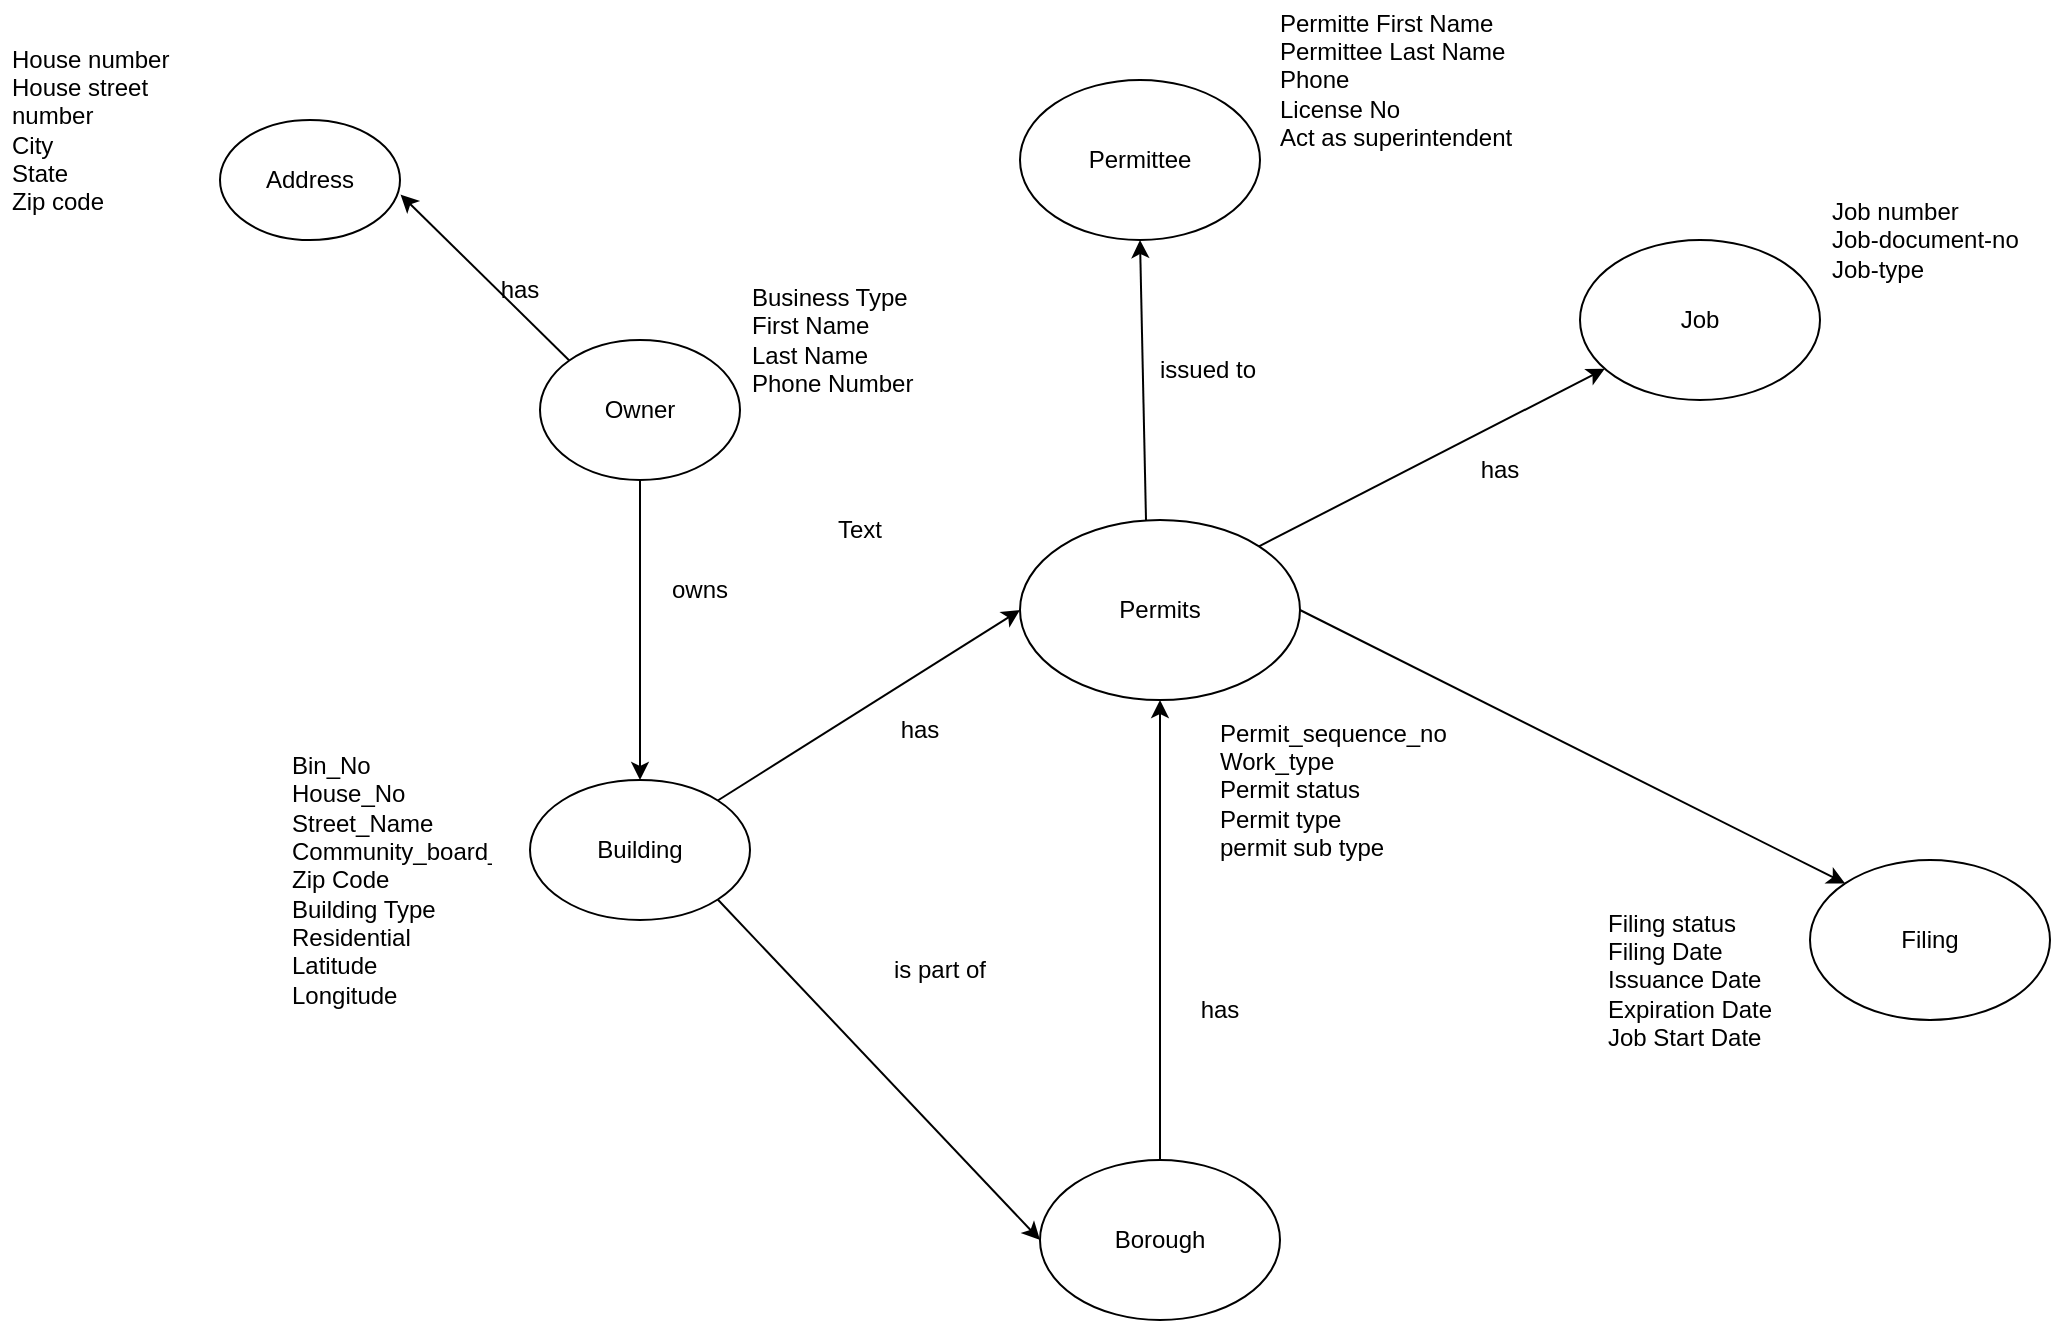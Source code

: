 <mxfile version="21.1.5" type="device">
  <diagram name="Page-1" id="hpIAEij3FD5Tpfyfsa0J">
    <mxGraphModel dx="2419" dy="1874" grid="1" gridSize="10" guides="1" tooltips="1" connect="1" arrows="1" fold="1" page="1" pageScale="1" pageWidth="827" pageHeight="1169" math="0" shadow="0">
      <root>
        <mxCell id="0" />
        <mxCell id="1" parent="0" />
        <mxCell id="AOb-L2UWlB8E0X8S6_ml-1" value="Permits" style="ellipse;whiteSpace=wrap;html=1;" vertex="1" parent="1">
          <mxGeometry x="320" y="210" width="140" height="90" as="geometry" />
        </mxCell>
        <mxCell id="AOb-L2UWlB8E0X8S6_ml-2" value="Building" style="ellipse;whiteSpace=wrap;html=1;" vertex="1" parent="1">
          <mxGeometry x="75" y="340" width="110" height="70" as="geometry" />
        </mxCell>
        <mxCell id="AOb-L2UWlB8E0X8S6_ml-3" value="Owner" style="ellipse;whiteSpace=wrap;html=1;" vertex="1" parent="1">
          <mxGeometry x="80" y="120" width="100" height="70" as="geometry" />
        </mxCell>
        <mxCell id="AOb-L2UWlB8E0X8S6_ml-4" value="Address" style="ellipse;whiteSpace=wrap;html=1;" vertex="1" parent="1">
          <mxGeometry x="-80" y="10" width="90" height="60" as="geometry" />
        </mxCell>
        <mxCell id="AOb-L2UWlB8E0X8S6_ml-5" value="Borough" style="ellipse;whiteSpace=wrap;html=1;" vertex="1" parent="1">
          <mxGeometry x="330" y="530" width="120" height="80" as="geometry" />
        </mxCell>
        <mxCell id="AOb-L2UWlB8E0X8S6_ml-6" value="Filing" style="ellipse;whiteSpace=wrap;html=1;" vertex="1" parent="1">
          <mxGeometry x="715" y="380" width="120" height="80" as="geometry" />
        </mxCell>
        <mxCell id="AOb-L2UWlB8E0X8S6_ml-7" value="Permittee" style="ellipse;whiteSpace=wrap;html=1;" vertex="1" parent="1">
          <mxGeometry x="320" y="-10" width="120" height="80" as="geometry" />
        </mxCell>
        <mxCell id="AOb-L2UWlB8E0X8S6_ml-9" value="" style="endArrow=classic;html=1;rounded=0;entryX=0.5;entryY=1;entryDx=0;entryDy=0;exitX=0.45;exitY=0;exitDx=0;exitDy=0;exitPerimeter=0;" edge="1" parent="1" source="AOb-L2UWlB8E0X8S6_ml-1" target="AOb-L2UWlB8E0X8S6_ml-7">
          <mxGeometry width="50" height="50" relative="1" as="geometry">
            <mxPoint x="380" y="210" as="sourcePoint" />
            <mxPoint x="430" y="160" as="targetPoint" />
          </mxGeometry>
        </mxCell>
        <mxCell id="AOb-L2UWlB8E0X8S6_ml-11" value="" style="endArrow=classic;html=1;rounded=0;entryX=0.5;entryY=1;entryDx=0;entryDy=0;exitX=0.5;exitY=0;exitDx=0;exitDy=0;" edge="1" parent="1" source="AOb-L2UWlB8E0X8S6_ml-5" target="AOb-L2UWlB8E0X8S6_ml-1">
          <mxGeometry width="50" height="50" relative="1" as="geometry">
            <mxPoint x="365" y="410" as="sourcePoint" />
            <mxPoint x="415" y="360" as="targetPoint" />
          </mxGeometry>
        </mxCell>
        <mxCell id="AOb-L2UWlB8E0X8S6_ml-12" value="" style="endArrow=classic;html=1;rounded=0;entryX=0;entryY=0;entryDx=0;entryDy=0;exitX=1;exitY=0.5;exitDx=0;exitDy=0;" edge="1" parent="1" source="AOb-L2UWlB8E0X8S6_ml-1" target="AOb-L2UWlB8E0X8S6_ml-6">
          <mxGeometry width="50" height="50" relative="1" as="geometry">
            <mxPoint x="480" y="340" as="sourcePoint" />
            <mxPoint x="530" y="290" as="targetPoint" />
          </mxGeometry>
        </mxCell>
        <mxCell id="AOb-L2UWlB8E0X8S6_ml-13" value="" style="endArrow=classic;html=1;rounded=0;entryX=0;entryY=0.5;entryDx=0;entryDy=0;exitX=1;exitY=0;exitDx=0;exitDy=0;" edge="1" parent="1" source="AOb-L2UWlB8E0X8S6_ml-2" target="AOb-L2UWlB8E0X8S6_ml-1">
          <mxGeometry width="50" height="50" relative="1" as="geometry">
            <mxPoint x="220" y="330" as="sourcePoint" />
            <mxPoint x="270" y="280" as="targetPoint" />
          </mxGeometry>
        </mxCell>
        <mxCell id="AOb-L2UWlB8E0X8S6_ml-14" value="" style="endArrow=classic;html=1;rounded=0;exitX=1;exitY=0;exitDx=0;exitDy=0;" edge="1" parent="1" source="AOb-L2UWlB8E0X8S6_ml-1" target="AOb-L2UWlB8E0X8S6_ml-15">
          <mxGeometry width="50" height="50" relative="1" as="geometry">
            <mxPoint x="390" y="360" as="sourcePoint" />
            <mxPoint x="440" y="310" as="targetPoint" />
          </mxGeometry>
        </mxCell>
        <mxCell id="AOb-L2UWlB8E0X8S6_ml-15" value="Job" style="ellipse;whiteSpace=wrap;html=1;" vertex="1" parent="1">
          <mxGeometry x="600" y="70.0" width="120" height="80" as="geometry" />
        </mxCell>
        <mxCell id="AOb-L2UWlB8E0X8S6_ml-16" value="" style="endArrow=classic;html=1;rounded=0;entryX=0.5;entryY=0;entryDx=0;entryDy=0;exitX=0.5;exitY=1;exitDx=0;exitDy=0;" edge="1" parent="1" source="AOb-L2UWlB8E0X8S6_ml-3" target="AOb-L2UWlB8E0X8S6_ml-2">
          <mxGeometry width="50" height="50" relative="1" as="geometry">
            <mxPoint x="210" y="240" as="sourcePoint" />
            <mxPoint x="260" y="190" as="targetPoint" />
          </mxGeometry>
        </mxCell>
        <mxCell id="AOb-L2UWlB8E0X8S6_ml-17" value="" style="endArrow=classic;html=1;rounded=0;entryX=1.003;entryY=0.621;entryDx=0;entryDy=0;exitX=0;exitY=0;exitDx=0;exitDy=0;entryPerimeter=0;" edge="1" parent="1" source="AOb-L2UWlB8E0X8S6_ml-3" target="AOb-L2UWlB8E0X8S6_ml-4">
          <mxGeometry width="50" height="50" relative="1" as="geometry">
            <mxPoint x="210" y="240" as="sourcePoint" />
            <mxPoint x="260" y="190" as="targetPoint" />
          </mxGeometry>
        </mxCell>
        <mxCell id="AOb-L2UWlB8E0X8S6_ml-18" value="has" style="text;html=1;strokeColor=none;fillColor=none;align=center;verticalAlign=middle;whiteSpace=wrap;rounded=0;" vertex="1" parent="1">
          <mxGeometry x="40" y="80" width="60" height="30" as="geometry" />
        </mxCell>
        <mxCell id="AOb-L2UWlB8E0X8S6_ml-19" value="owns" style="text;html=1;strokeColor=none;fillColor=none;align=center;verticalAlign=middle;whiteSpace=wrap;rounded=0;" vertex="1" parent="1">
          <mxGeometry x="130" y="230" width="60" height="30" as="geometry" />
        </mxCell>
        <mxCell id="AOb-L2UWlB8E0X8S6_ml-20" value="has" style="text;html=1;strokeColor=none;fillColor=none;align=center;verticalAlign=middle;whiteSpace=wrap;rounded=0;" vertex="1" parent="1">
          <mxGeometry x="240" y="300" width="60" height="30" as="geometry" />
        </mxCell>
        <mxCell id="AOb-L2UWlB8E0X8S6_ml-21" value="Text" style="text;html=1;strokeColor=none;fillColor=none;align=center;verticalAlign=middle;whiteSpace=wrap;rounded=0;" vertex="1" parent="1">
          <mxGeometry x="210" y="200" width="60" height="30" as="geometry" />
        </mxCell>
        <mxCell id="AOb-L2UWlB8E0X8S6_ml-22" value="" style="endArrow=classic;html=1;rounded=0;entryX=0;entryY=0.5;entryDx=0;entryDy=0;exitX=1;exitY=1;exitDx=0;exitDy=0;" edge="1" parent="1" source="AOb-L2UWlB8E0X8S6_ml-2" target="AOb-L2UWlB8E0X8S6_ml-5">
          <mxGeometry width="50" height="50" relative="1" as="geometry">
            <mxPoint x="210" y="340" as="sourcePoint" />
            <mxPoint x="260" y="290" as="targetPoint" />
          </mxGeometry>
        </mxCell>
        <mxCell id="AOb-L2UWlB8E0X8S6_ml-23" value="is part of" style="text;html=1;strokeColor=none;fillColor=none;align=center;verticalAlign=middle;whiteSpace=wrap;rounded=0;" vertex="1" parent="1">
          <mxGeometry x="250" y="420" width="60" height="30" as="geometry" />
        </mxCell>
        <mxCell id="AOb-L2UWlB8E0X8S6_ml-24" value="issued to" style="text;html=1;strokeColor=none;fillColor=none;align=center;verticalAlign=middle;whiteSpace=wrap;rounded=0;" vertex="1" parent="1">
          <mxGeometry x="384" y="120" width="60" height="30" as="geometry" />
        </mxCell>
        <mxCell id="AOb-L2UWlB8E0X8S6_ml-25" value="has" style="text;html=1;strokeColor=none;fillColor=none;align=center;verticalAlign=middle;whiteSpace=wrap;rounded=0;" vertex="1" parent="1">
          <mxGeometry x="530" y="170" width="60" height="30" as="geometry" />
        </mxCell>
        <mxCell id="AOb-L2UWlB8E0X8S6_ml-26" value="has" style="text;html=1;strokeColor=none;fillColor=none;align=center;verticalAlign=middle;whiteSpace=wrap;rounded=0;" vertex="1" parent="1">
          <mxGeometry x="390" y="440" width="60" height="30" as="geometry" />
        </mxCell>
        <mxCell id="AOb-L2UWlB8E0X8S6_ml-27" value="Job number&lt;br&gt;Job-document-no&lt;br&gt;Job-type" style="text;strokeColor=none;fillColor=none;align=left;verticalAlign=middle;spacingLeft=4;spacingRight=4;overflow=hidden;points=[[0,0.5],[1,0.5]];portConstraint=eastwest;rotatable=0;whiteSpace=wrap;html=1;" vertex="1" parent="1">
          <mxGeometry x="720" y="40" width="110" height="60" as="geometry" />
        </mxCell>
        <mxCell id="AOb-L2UWlB8E0X8S6_ml-28" value="Permitte First Name&lt;br&gt;Permittee Last Name&lt;br&gt;Phone&lt;br&gt;License No&lt;br&gt;Act as superintendent&lt;br&gt;" style="text;strokeColor=none;fillColor=none;align=left;verticalAlign=middle;spacingLeft=4;spacingRight=4;overflow=hidden;points=[[0,0.5],[1,0.5]];portConstraint=eastwest;rotatable=0;whiteSpace=wrap;html=1;" vertex="1" parent="1">
          <mxGeometry x="444" y="-50" width="156" height="80" as="geometry" />
        </mxCell>
        <mxCell id="AOb-L2UWlB8E0X8S6_ml-29" value="Business Type&lt;br&gt;First Name&lt;br&gt;Last Name&lt;br&gt;Phone Number" style="text;strokeColor=none;fillColor=none;align=left;verticalAlign=middle;spacingLeft=4;spacingRight=4;overflow=hidden;points=[[0,0.5],[1,0.5]];portConstraint=eastwest;rotatable=0;whiteSpace=wrap;html=1;" vertex="1" parent="1">
          <mxGeometry x="180" y="80" width="110" height="80" as="geometry" />
        </mxCell>
        <mxCell id="AOb-L2UWlB8E0X8S6_ml-30" value="House number&lt;br&gt;House street number&lt;br&gt;City&lt;br&gt;State&lt;br&gt;Zip code" style="text;strokeColor=none;fillColor=none;align=left;verticalAlign=middle;spacingLeft=4;spacingRight=4;overflow=hidden;points=[[0,0.5],[1,0.5]];portConstraint=eastwest;rotatable=0;whiteSpace=wrap;html=1;" vertex="1" parent="1">
          <mxGeometry x="-190" y="-30" width="110" height="90" as="geometry" />
        </mxCell>
        <mxCell id="AOb-L2UWlB8E0X8S6_ml-31" value="Bin_No&lt;br&gt;House_No&lt;br&gt;Street_Name&lt;br&gt;Community_board_no&lt;br&gt;Zip Code&lt;br&gt;Building Type&lt;br&gt;Residential&lt;br&gt;Latitude&lt;br&gt;Longitude" style="text;strokeColor=none;fillColor=none;align=left;verticalAlign=middle;spacingLeft=4;spacingRight=4;overflow=hidden;points=[[0,0.5],[1,0.5]];portConstraint=eastwest;rotatable=0;whiteSpace=wrap;html=1;" vertex="1" parent="1">
          <mxGeometry x="-50" y="320" width="110" height="140" as="geometry" />
        </mxCell>
        <mxCell id="AOb-L2UWlB8E0X8S6_ml-32" value="Permit_sequence_no&lt;br&gt;Work_type&lt;br&gt;Permit status&lt;br&gt;Permit type&lt;br&gt;permit sub type" style="text;strokeColor=none;fillColor=none;align=left;verticalAlign=middle;spacingLeft=4;spacingRight=4;overflow=hidden;points=[[0,0.5],[1,0.5]];portConstraint=eastwest;rotatable=0;whiteSpace=wrap;html=1;" vertex="1" parent="1">
          <mxGeometry x="414" y="300" width="126" height="90" as="geometry" />
        </mxCell>
        <mxCell id="AOb-L2UWlB8E0X8S6_ml-33" value="Filing status&lt;br&gt;Filing Date&lt;br&gt;Issuance Date&lt;br&gt;Expiration Date&lt;br&gt;Job Start Date" style="text;strokeColor=none;fillColor=none;align=left;verticalAlign=middle;spacingLeft=4;spacingRight=4;overflow=hidden;points=[[0,0.5],[1,0.5]];portConstraint=eastwest;rotatable=0;whiteSpace=wrap;html=1;" vertex="1" parent="1">
          <mxGeometry x="607.5" y="400" width="105" height="80" as="geometry" />
        </mxCell>
      </root>
    </mxGraphModel>
  </diagram>
</mxfile>
